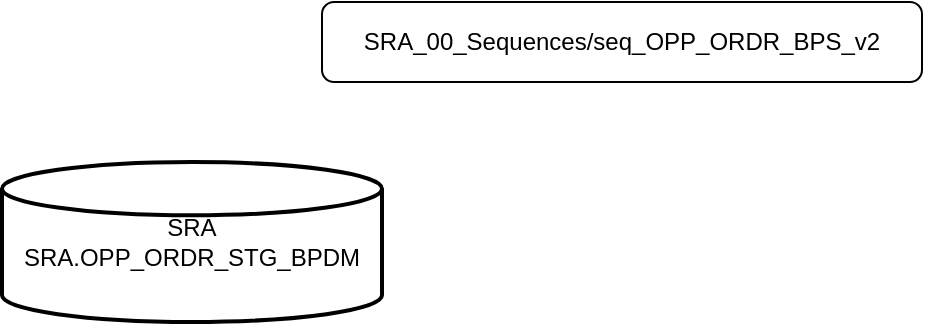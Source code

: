 <mxfile version="13.6.10" type="github">
  <diagram id="C5RBs43oDa-KdzZeNtuy" name="Page-1">
    <mxGraphModel dx="1143" dy="697" grid="1" gridSize="10" guides="1" tooltips="1" connect="1" arrows="1" fold="1" page="1" pageScale="1" pageWidth="827" pageHeight="1169" math="0" shadow="0">
      <root>
        <mxCell id="WIyWlLk6GJQsqaUBKTNV-0" />
        <mxCell id="WIyWlLk6GJQsqaUBKTNV-1" parent="WIyWlLk6GJQsqaUBKTNV-0" />
        <mxCell id="WIyWlLk6GJQsqaUBKTNV-3" value="SRA_00_Sequences/seq_OPP_ORDR_BPS_v2" style="rounded=1;whiteSpace=wrap;html=1;fontSize=12;glass=0;strokeWidth=1;shadow=0;" parent="WIyWlLk6GJQsqaUBKTNV-1" vertex="1">
          <mxGeometry x="270" y="30" width="300" height="40" as="geometry" />
        </mxCell>
        <mxCell id="Gco7PHf1AeYlD4nsF1-D-0" value="&lt;div&gt;SRA&lt;br&gt;&lt;/div&gt;&lt;div&gt;SRA.OPP_ORDR_STG_BPDM&lt;/div&gt;" style="strokeWidth=2;html=1;shape=mxgraph.flowchart.database;whiteSpace=wrap;" vertex="1" parent="WIyWlLk6GJQsqaUBKTNV-1">
          <mxGeometry x="110" y="110" width="190" height="80" as="geometry" />
        </mxCell>
      </root>
    </mxGraphModel>
  </diagram>
</mxfile>
